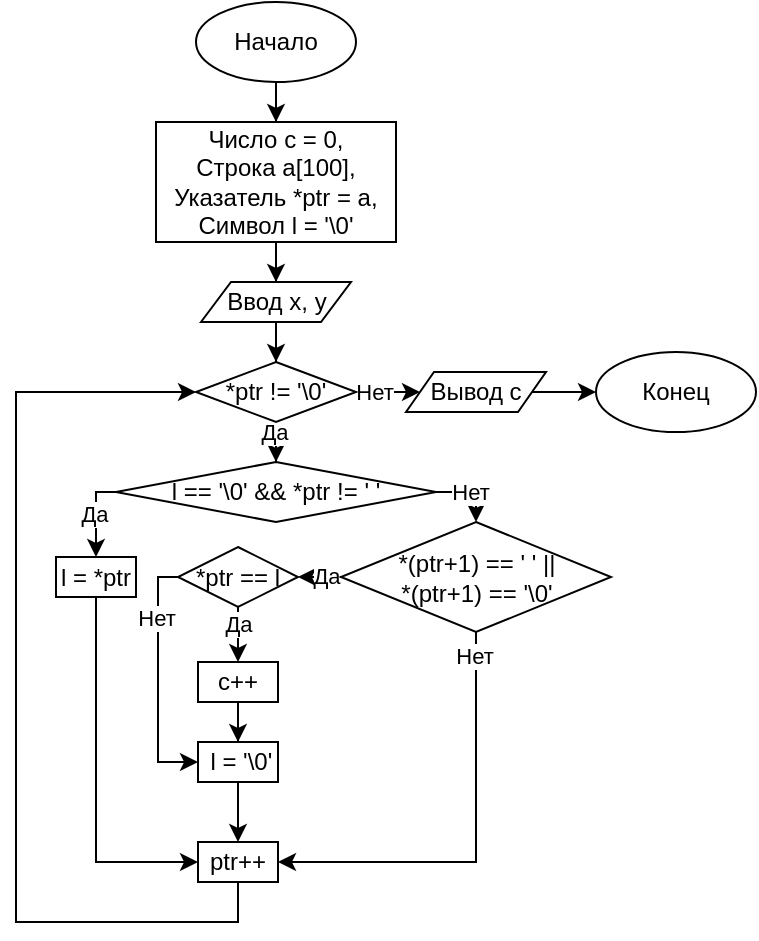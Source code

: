 <mxfile version="13.1.11" type="device"><diagram id="C5RBs43oDa-KdzZeNtuy" name="Page-1"><mxGraphModel dx="635" dy="281" grid="1" gridSize="10" guides="1" tooltips="1" connect="1" arrows="1" fold="1" page="1" pageScale="1" pageWidth="827" pageHeight="1169" math="0" shadow="0"><root><mxCell id="WIyWlLk6GJQsqaUBKTNV-0"/><mxCell id="WIyWlLk6GJQsqaUBKTNV-1" parent="WIyWlLk6GJQsqaUBKTNV-0"/><mxCell id="vFU021vUq-RwAN290j8r-4" style="edgeStyle=orthogonalEdgeStyle;rounded=0;orthogonalLoop=1;jettySize=auto;html=1;entryX=0.5;entryY=0;entryDx=0;entryDy=0;" edge="1" parent="WIyWlLk6GJQsqaUBKTNV-1" source="vFU021vUq-RwAN290j8r-0" target="vFU021vUq-RwAN290j8r-2"><mxGeometry relative="1" as="geometry"/></mxCell><mxCell id="vFU021vUq-RwAN290j8r-0" value="Начало" style="ellipse;whiteSpace=wrap;html=1;" vertex="1" parent="WIyWlLk6GJQsqaUBKTNV-1"><mxGeometry x="160" y="40" width="80" height="40" as="geometry"/></mxCell><mxCell id="vFU021vUq-RwAN290j8r-1" value="Конец" style="ellipse;whiteSpace=wrap;html=1;" vertex="1" parent="WIyWlLk6GJQsqaUBKTNV-1"><mxGeometry x="360" y="215" width="80" height="40" as="geometry"/></mxCell><mxCell id="vFU021vUq-RwAN290j8r-40" style="edgeStyle=orthogonalEdgeStyle;rounded=0;orthogonalLoop=1;jettySize=auto;html=1;entryX=0.5;entryY=0;entryDx=0;entryDy=0;" edge="1" parent="WIyWlLk6GJQsqaUBKTNV-1" source="vFU021vUq-RwAN290j8r-2" target="vFU021vUq-RwAN290j8r-38"><mxGeometry relative="1" as="geometry"/></mxCell><mxCell id="vFU021vUq-RwAN290j8r-2" value="Число c = 0,&lt;br&gt;Строка&amp;nbsp;a[100],&lt;br&gt;Указатель *ptr = a,&lt;br&gt;Символ&amp;nbsp;l = '\0'" style="rounded=0;whiteSpace=wrap;html=1;" vertex="1" parent="WIyWlLk6GJQsqaUBKTNV-1"><mxGeometry x="140" y="100" width="120" height="60" as="geometry"/></mxCell><mxCell id="vFU021vUq-RwAN290j8r-47" style="edgeStyle=orthogonalEdgeStyle;rounded=0;orthogonalLoop=1;jettySize=auto;html=1;entryX=0.5;entryY=0;entryDx=0;entryDy=0;" edge="1" parent="WIyWlLk6GJQsqaUBKTNV-1" source="vFU021vUq-RwAN290j8r-5" target="vFU021vUq-RwAN290j8r-28"><mxGeometry relative="1" as="geometry"><Array as="points"><mxPoint x="110" y="285"/></Array></mxGeometry></mxCell><mxCell id="vFU021vUq-RwAN290j8r-48" value="Да" style="edgeLabel;html=1;align=center;verticalAlign=middle;resizable=0;points=[];" vertex="1" connectable="0" parent="vFU021vUq-RwAN290j8r-47"><mxGeometry x="-0.035" y="-1" relative="1" as="geometry"><mxPoint as="offset"/></mxGeometry></mxCell><mxCell id="vFU021vUq-RwAN290j8r-52" style="edgeStyle=orthogonalEdgeStyle;rounded=0;orthogonalLoop=1;jettySize=auto;html=1;entryX=0.5;entryY=0;entryDx=0;entryDy=0;" edge="1" parent="WIyWlLk6GJQsqaUBKTNV-1" source="vFU021vUq-RwAN290j8r-5" target="vFU021vUq-RwAN290j8r-27"><mxGeometry relative="1" as="geometry"><Array as="points"><mxPoint x="300" y="285"/></Array></mxGeometry></mxCell><mxCell id="vFU021vUq-RwAN290j8r-53" value="Нет" style="edgeLabel;html=1;align=center;verticalAlign=middle;resizable=0;points=[];" vertex="1" connectable="0" parent="vFU021vUq-RwAN290j8r-52"><mxGeometry x="-0.273" y="-10" relative="1" as="geometry"><mxPoint x="4.4" y="-10" as="offset"/></mxGeometry></mxCell><mxCell id="vFU021vUq-RwAN290j8r-5" value="l == '\0' &amp;amp;&amp;amp; *ptr != ' '" style="rhombus;whiteSpace=wrap;html=1;" vertex="1" parent="WIyWlLk6GJQsqaUBKTNV-1"><mxGeometry x="120" y="270" width="160" height="30" as="geometry"/></mxCell><mxCell id="vFU021vUq-RwAN290j8r-42" style="edgeStyle=orthogonalEdgeStyle;rounded=0;orthogonalLoop=1;jettySize=auto;html=1;entryX=0.5;entryY=0;entryDx=0;entryDy=0;" edge="1" parent="WIyWlLk6GJQsqaUBKTNV-1" source="vFU021vUq-RwAN290j8r-7" target="vFU021vUq-RwAN290j8r-5"><mxGeometry relative="1" as="geometry"/></mxCell><mxCell id="vFU021vUq-RwAN290j8r-43" value="Да" style="edgeLabel;html=1;align=center;verticalAlign=middle;resizable=0;points=[];" vertex="1" connectable="0" parent="vFU021vUq-RwAN290j8r-42"><mxGeometry x="0.505" y="-1" relative="1" as="geometry"><mxPoint as="offset"/></mxGeometry></mxCell><mxCell id="vFU021vUq-RwAN290j8r-45" value="Нет" style="edgeStyle=orthogonalEdgeStyle;rounded=0;orthogonalLoop=1;jettySize=auto;html=1;entryX=0;entryY=0.5;entryDx=0;entryDy=0;" edge="1" parent="WIyWlLk6GJQsqaUBKTNV-1" source="vFU021vUq-RwAN290j8r-7" target="vFU021vUq-RwAN290j8r-34"><mxGeometry relative="1" as="geometry"/></mxCell><mxCell id="vFU021vUq-RwAN290j8r-7" value="*ptr != '\0'" style="rhombus;whiteSpace=wrap;html=1;" vertex="1" parent="WIyWlLk6GJQsqaUBKTNV-1"><mxGeometry x="160" y="220" width="80" height="30" as="geometry"/></mxCell><mxCell id="vFU021vUq-RwAN290j8r-64" style="edgeStyle=orthogonalEdgeStyle;rounded=0;orthogonalLoop=1;jettySize=auto;html=1;entryX=0.5;entryY=0;entryDx=0;entryDy=0;" edge="1" parent="WIyWlLk6GJQsqaUBKTNV-1" source="vFU021vUq-RwAN290j8r-23" target="vFU021vUq-RwAN290j8r-29"><mxGeometry relative="1" as="geometry"/></mxCell><mxCell id="vFU021vUq-RwAN290j8r-65" value="Да" style="edgeLabel;html=1;align=center;verticalAlign=middle;resizable=0;points=[];" vertex="1" connectable="0" parent="vFU021vUq-RwAN290j8r-64"><mxGeometry x="0.61" y="-1" relative="1" as="geometry"><mxPoint x="1" y="-9.72" as="offset"/></mxGeometry></mxCell><mxCell id="vFU021vUq-RwAN290j8r-68" style="edgeStyle=orthogonalEdgeStyle;rounded=0;orthogonalLoop=1;jettySize=auto;html=1;entryX=0;entryY=0.5;entryDx=0;entryDy=0;" edge="1" parent="WIyWlLk6GJQsqaUBKTNV-1" source="vFU021vUq-RwAN290j8r-23" target="vFU021vUq-RwAN290j8r-30"><mxGeometry relative="1" as="geometry"><Array as="points"><mxPoint x="141" y="327"/><mxPoint x="141" y="420"/></Array></mxGeometry></mxCell><mxCell id="vFU021vUq-RwAN290j8r-69" value="Нет" style="edgeLabel;html=1;align=center;verticalAlign=middle;resizable=0;points=[];" vertex="1" connectable="0" parent="vFU021vUq-RwAN290j8r-68"><mxGeometry x="-0.508" y="-1" relative="1" as="geometry"><mxPoint as="offset"/></mxGeometry></mxCell><mxCell id="vFU021vUq-RwAN290j8r-23" value="*ptr == l" style="rhombus;whiteSpace=wrap;html=1;" vertex="1" parent="WIyWlLk6GJQsqaUBKTNV-1"><mxGeometry x="151" y="312.5" width="60" height="30" as="geometry"/></mxCell><mxCell id="vFU021vUq-RwAN290j8r-74" style="edgeStyle=orthogonalEdgeStyle;rounded=0;orthogonalLoop=1;jettySize=auto;html=1;entryX=1;entryY=0.5;entryDx=0;entryDy=0;" edge="1" parent="WIyWlLk6GJQsqaUBKTNV-1" source="vFU021vUq-RwAN290j8r-27" target="vFU021vUq-RwAN290j8r-23"><mxGeometry relative="1" as="geometry"/></mxCell><mxCell id="vFU021vUq-RwAN290j8r-75" value="Да" style="edgeLabel;html=1;align=center;verticalAlign=middle;resizable=0;points=[];" vertex="1" connectable="0" parent="vFU021vUq-RwAN290j8r-74"><mxGeometry x="-0.749" y="-1" relative="1" as="geometry"><mxPoint as="offset"/></mxGeometry></mxCell><mxCell id="vFU021vUq-RwAN290j8r-76" style="edgeStyle=orthogonalEdgeStyle;rounded=0;orthogonalLoop=1;jettySize=auto;html=1;entryX=1;entryY=0.5;entryDx=0;entryDy=0;" edge="1" parent="WIyWlLk6GJQsqaUBKTNV-1" source="vFU021vUq-RwAN290j8r-27" target="vFU021vUq-RwAN290j8r-55"><mxGeometry relative="1" as="geometry"><Array as="points"><mxPoint x="300" y="470"/></Array></mxGeometry></mxCell><mxCell id="vFU021vUq-RwAN290j8r-77" value="Нет" style="edgeLabel;html=1;align=center;verticalAlign=middle;resizable=0;points=[];" vertex="1" connectable="0" parent="vFU021vUq-RwAN290j8r-76"><mxGeometry x="-0.89" y="-1" relative="1" as="geometry"><mxPoint as="offset"/></mxGeometry></mxCell><mxCell id="vFU021vUq-RwAN290j8r-27" value="*(ptr+1) == ' ' || &lt;br&gt;*(ptr+1) == '\0'" style="rhombus;whiteSpace=wrap;html=1;" vertex="1" parent="WIyWlLk6GJQsqaUBKTNV-1"><mxGeometry x="232.5" y="300" width="135" height="55" as="geometry"/></mxCell><mxCell id="vFU021vUq-RwAN290j8r-70" style="edgeStyle=orthogonalEdgeStyle;rounded=0;orthogonalLoop=1;jettySize=auto;html=1;entryX=0;entryY=0.5;entryDx=0;entryDy=0;" edge="1" parent="WIyWlLk6GJQsqaUBKTNV-1" source="vFU021vUq-RwAN290j8r-28" target="vFU021vUq-RwAN290j8r-55"><mxGeometry relative="1" as="geometry"><Array as="points"><mxPoint x="110" y="470"/></Array></mxGeometry></mxCell><mxCell id="vFU021vUq-RwAN290j8r-28" value="l = *ptr" style="rounded=0;whiteSpace=wrap;html=1;" vertex="1" parent="WIyWlLk6GJQsqaUBKTNV-1"><mxGeometry x="90" y="317.5" width="40" height="20" as="geometry"/></mxCell><mxCell id="vFU021vUq-RwAN290j8r-67" style="edgeStyle=orthogonalEdgeStyle;rounded=0;orthogonalLoop=1;jettySize=auto;html=1;entryX=0.5;entryY=0;entryDx=0;entryDy=0;" edge="1" parent="WIyWlLk6GJQsqaUBKTNV-1" source="vFU021vUq-RwAN290j8r-29" target="vFU021vUq-RwAN290j8r-30"><mxGeometry relative="1" as="geometry"/></mxCell><mxCell id="vFU021vUq-RwAN290j8r-29" value="c++" style="rounded=0;whiteSpace=wrap;html=1;" vertex="1" parent="WIyWlLk6GJQsqaUBKTNV-1"><mxGeometry x="161" y="370" width="40" height="20" as="geometry"/></mxCell><mxCell id="vFU021vUq-RwAN290j8r-71" style="edgeStyle=orthogonalEdgeStyle;rounded=0;orthogonalLoop=1;jettySize=auto;html=1;entryX=0.5;entryY=0;entryDx=0;entryDy=0;" edge="1" parent="WIyWlLk6GJQsqaUBKTNV-1" source="vFU021vUq-RwAN290j8r-30" target="vFU021vUq-RwAN290j8r-55"><mxGeometry relative="1" as="geometry"/></mxCell><mxCell id="vFU021vUq-RwAN290j8r-30" value="&amp;nbsp;l = '\0'" style="rounded=0;whiteSpace=wrap;html=1;" vertex="1" parent="WIyWlLk6GJQsqaUBKTNV-1"><mxGeometry x="161" y="410" width="40" height="20" as="geometry"/></mxCell><mxCell id="vFU021vUq-RwAN290j8r-46" style="edgeStyle=orthogonalEdgeStyle;rounded=0;orthogonalLoop=1;jettySize=auto;html=1;entryX=0;entryY=0.5;entryDx=0;entryDy=0;" edge="1" parent="WIyWlLk6GJQsqaUBKTNV-1" source="vFU021vUq-RwAN290j8r-34" target="vFU021vUq-RwAN290j8r-1"><mxGeometry relative="1" as="geometry"/></mxCell><mxCell id="vFU021vUq-RwAN290j8r-34" value="Вывод c" style="shape=parallelogram;perimeter=parallelogramPerimeter;whiteSpace=wrap;html=1;" vertex="1" parent="WIyWlLk6GJQsqaUBKTNV-1"><mxGeometry x="265" y="225" width="70" height="20" as="geometry"/></mxCell><mxCell id="vFU021vUq-RwAN290j8r-41" style="edgeStyle=orthogonalEdgeStyle;rounded=0;orthogonalLoop=1;jettySize=auto;html=1;entryX=0.5;entryY=0;entryDx=0;entryDy=0;" edge="1" parent="WIyWlLk6GJQsqaUBKTNV-1" source="vFU021vUq-RwAN290j8r-38" target="vFU021vUq-RwAN290j8r-7"><mxGeometry relative="1" as="geometry"/></mxCell><mxCell id="vFU021vUq-RwAN290j8r-38" value="Ввод x, y" style="shape=parallelogram;perimeter=parallelogramPerimeter;whiteSpace=wrap;html=1;" vertex="1" parent="WIyWlLk6GJQsqaUBKTNV-1"><mxGeometry x="162.5" y="180" width="75" height="20" as="geometry"/></mxCell><mxCell id="vFU021vUq-RwAN290j8r-79" style="edgeStyle=orthogonalEdgeStyle;rounded=0;orthogonalLoop=1;jettySize=auto;html=1;entryX=0;entryY=0.5;entryDx=0;entryDy=0;" edge="1" parent="WIyWlLk6GJQsqaUBKTNV-1" source="vFU021vUq-RwAN290j8r-55" target="vFU021vUq-RwAN290j8r-7"><mxGeometry relative="1" as="geometry"><Array as="points"><mxPoint x="181" y="500"/><mxPoint x="70" y="500"/><mxPoint x="70" y="235"/></Array></mxGeometry></mxCell><mxCell id="vFU021vUq-RwAN290j8r-55" value="ptr++" style="rounded=0;whiteSpace=wrap;html=1;" vertex="1" parent="WIyWlLk6GJQsqaUBKTNV-1"><mxGeometry x="161" y="460" width="40" height="20" as="geometry"/></mxCell></root></mxGraphModel></diagram></mxfile>